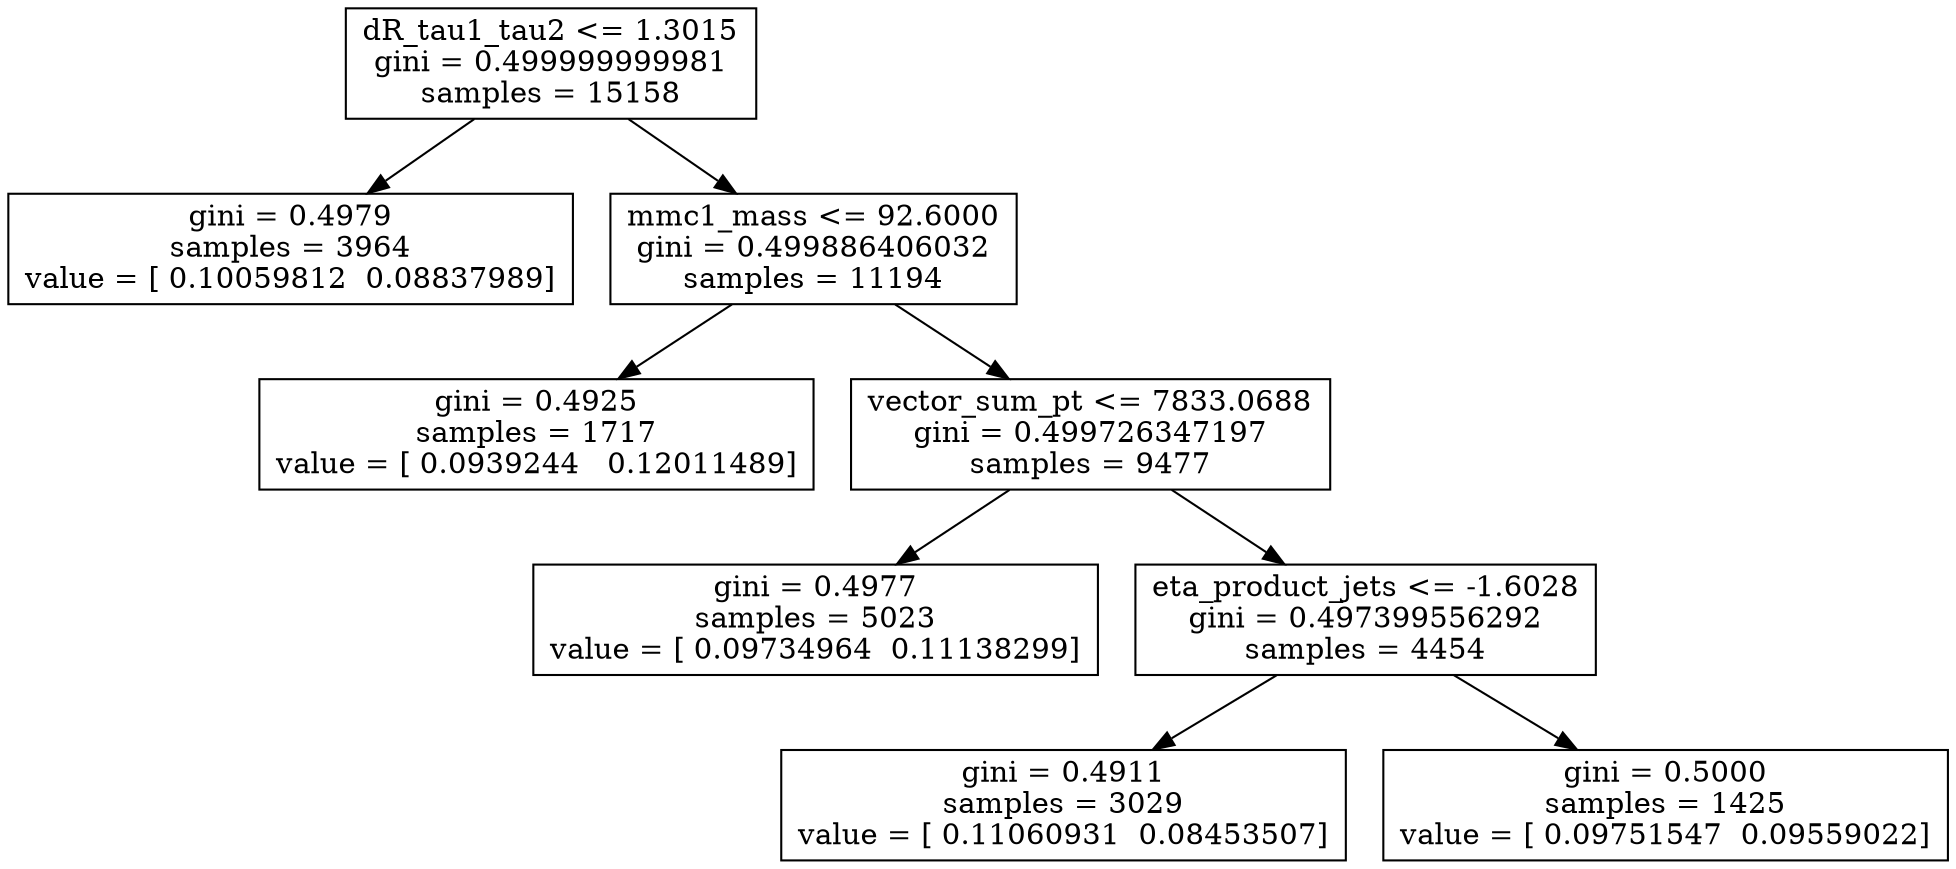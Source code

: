 digraph Tree {
0 [label="dR_tau1_tau2 <= 1.3015\ngini = 0.499999999981\nsamples = 15158", shape="box"] ;
1 [label="gini = 0.4979\nsamples = 3964\nvalue = [ 0.10059812  0.08837989]", shape="box"] ;
0 -> 1 ;
2 [label="mmc1_mass <= 92.6000\ngini = 0.499886406032\nsamples = 11194", shape="box"] ;
0 -> 2 ;
3 [label="gini = 0.4925\nsamples = 1717\nvalue = [ 0.0939244   0.12011489]", shape="box"] ;
2 -> 3 ;
4 [label="vector_sum_pt <= 7833.0688\ngini = 0.499726347197\nsamples = 9477", shape="box"] ;
2 -> 4 ;
5 [label="gini = 0.4977\nsamples = 5023\nvalue = [ 0.09734964  0.11138299]", shape="box"] ;
4 -> 5 ;
6 [label="eta_product_jets <= -1.6028\ngini = 0.497399556292\nsamples = 4454", shape="box"] ;
4 -> 6 ;
7 [label="gini = 0.4911\nsamples = 3029\nvalue = [ 0.11060931  0.08453507]", shape="box"] ;
6 -> 7 ;
8 [label="gini = 0.5000\nsamples = 1425\nvalue = [ 0.09751547  0.09559022]", shape="box"] ;
6 -> 8 ;
}
